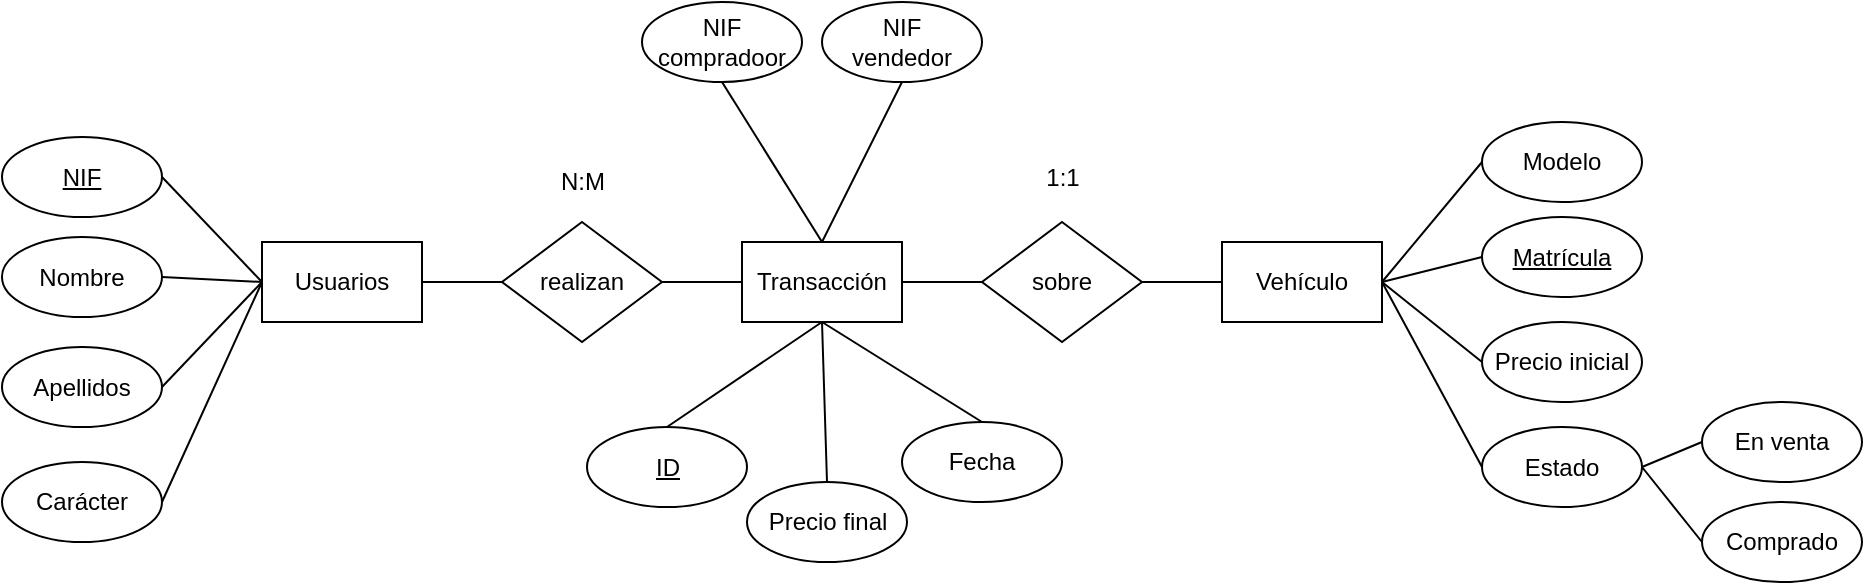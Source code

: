 <mxfile version="14.5.1" type="device"><diagram id="Z3DTnjjD06uv8cX7phn-" name="Página-1"><mxGraphModel dx="2031" dy="1163" grid="1" gridSize="10" guides="1" tooltips="1" connect="1" arrows="1" fold="1" page="1" pageScale="1" pageWidth="1300" pageHeight="1169" math="0" shadow="0"><root><mxCell id="0"/><mxCell id="1" parent="0"/><mxCell id="vLVPg5_giRhB8mAdkYZU-1" value="Usuarios" style="rounded=0;whiteSpace=wrap;html=1;" vertex="1" parent="1"><mxGeometry x="280" y="520" width="80" height="40" as="geometry"/></mxCell><mxCell id="vLVPg5_giRhB8mAdkYZU-2" value="realizan" style="rhombus;whiteSpace=wrap;html=1;" vertex="1" parent="1"><mxGeometry x="400" y="510" width="80" height="60" as="geometry"/></mxCell><mxCell id="vLVPg5_giRhB8mAdkYZU-3" value="&lt;u&gt;NIF&lt;/u&gt;" style="ellipse;whiteSpace=wrap;html=1;" vertex="1" parent="1"><mxGeometry x="150" y="467.5" width="80" height="40" as="geometry"/></mxCell><mxCell id="vLVPg5_giRhB8mAdkYZU-4" value="Nombre" style="ellipse;whiteSpace=wrap;html=1;" vertex="1" parent="1"><mxGeometry x="150" y="517.5" width="80" height="40" as="geometry"/></mxCell><mxCell id="vLVPg5_giRhB8mAdkYZU-5" value="Apellidos" style="ellipse;whiteSpace=wrap;html=1;" vertex="1" parent="1"><mxGeometry x="150" y="572.5" width="80" height="40" as="geometry"/></mxCell><mxCell id="vLVPg5_giRhB8mAdkYZU-20" value="Vehículo" style="rounded=0;whiteSpace=wrap;html=1;" vertex="1" parent="1"><mxGeometry x="760" y="520" width="80" height="40" as="geometry"/></mxCell><mxCell id="vLVPg5_giRhB8mAdkYZU-21" value="sobre" style="rhombus;whiteSpace=wrap;html=1;" vertex="1" parent="1"><mxGeometry x="640" y="510" width="80" height="60" as="geometry"/></mxCell><mxCell id="vLVPg5_giRhB8mAdkYZU-22" value="Modelo" style="ellipse;whiteSpace=wrap;html=1;" vertex="1" parent="1"><mxGeometry x="890" y="460" width="80" height="40" as="geometry"/></mxCell><mxCell id="vLVPg5_giRhB8mAdkYZU-23" value="&lt;u&gt;Matrícula&lt;/u&gt;" style="ellipse;whiteSpace=wrap;html=1;" vertex="1" parent="1"><mxGeometry x="890" y="507.5" width="80" height="40" as="geometry"/></mxCell><mxCell id="vLVPg5_giRhB8mAdkYZU-24" value="Precio inicial" style="ellipse;whiteSpace=wrap;html=1;" vertex="1" parent="1"><mxGeometry x="890" y="560" width="80" height="40" as="geometry"/></mxCell><mxCell id="vLVPg5_giRhB8mAdkYZU-25" value="Estado" style="ellipse;whiteSpace=wrap;html=1;" vertex="1" parent="1"><mxGeometry x="890" y="612.5" width="80" height="40" as="geometry"/></mxCell><mxCell id="vLVPg5_giRhB8mAdkYZU-26" value="Comprado" style="ellipse;whiteSpace=wrap;html=1;" vertex="1" parent="1"><mxGeometry x="1000" y="650" width="80" height="40" as="geometry"/></mxCell><mxCell id="vLVPg5_giRhB8mAdkYZU-27" value="En venta" style="ellipse;whiteSpace=wrap;html=1;" vertex="1" parent="1"><mxGeometry x="1000" y="600" width="80" height="40" as="geometry"/></mxCell><mxCell id="vLVPg5_giRhB8mAdkYZU-28" value="Precio final" style="ellipse;whiteSpace=wrap;html=1;" vertex="1" parent="1"><mxGeometry x="522.5" y="640" width="80" height="40" as="geometry"/></mxCell><mxCell id="vLVPg5_giRhB8mAdkYZU-29" value="Fecha" style="ellipse;whiteSpace=wrap;html=1;" vertex="1" parent="1"><mxGeometry x="600" y="610" width="80" height="40" as="geometry"/></mxCell><mxCell id="vLVPg5_giRhB8mAdkYZU-30" value="Transacción" style="rounded=0;whiteSpace=wrap;html=1;" vertex="1" parent="1"><mxGeometry x="520" y="520" width="80" height="40" as="geometry"/></mxCell><mxCell id="vLVPg5_giRhB8mAdkYZU-33" value="N:M" style="text;html=1;align=center;verticalAlign=middle;resizable=0;points=[];autosize=1;" vertex="1" parent="1"><mxGeometry x="420" y="480" width="40" height="20" as="geometry"/></mxCell><mxCell id="vLVPg5_giRhB8mAdkYZU-34" value="1:1" style="text;html=1;align=center;verticalAlign=middle;resizable=0;points=[];autosize=1;" vertex="1" parent="1"><mxGeometry x="665" y="477.5" width="30" height="20" as="geometry"/></mxCell><mxCell id="vLVPg5_giRhB8mAdkYZU-35" value="&lt;u&gt;ID&lt;/u&gt;" style="ellipse;whiteSpace=wrap;html=1;" vertex="1" parent="1"><mxGeometry x="442.5" y="612.5" width="80" height="40" as="geometry"/></mxCell><mxCell id="vLVPg5_giRhB8mAdkYZU-37" value="Carácter" style="ellipse;whiteSpace=wrap;html=1;" vertex="1" parent="1"><mxGeometry x="150" y="630" width="80" height="40" as="geometry"/></mxCell><mxCell id="vLVPg5_giRhB8mAdkYZU-38" value="NIF&lt;br&gt;vendedor" style="ellipse;whiteSpace=wrap;html=1;" vertex="1" parent="1"><mxGeometry x="560" y="400" width="80" height="40" as="geometry"/></mxCell><mxCell id="vLVPg5_giRhB8mAdkYZU-39" value="NIF compradoor" style="ellipse;whiteSpace=wrap;html=1;" vertex="1" parent="1"><mxGeometry x="470" y="400" width="80" height="40" as="geometry"/></mxCell><mxCell id="vLVPg5_giRhB8mAdkYZU-42" value="" style="endArrow=none;html=1;entryX=1;entryY=0.5;entryDx=0;entryDy=0;exitX=0;exitY=0.5;exitDx=0;exitDy=0;" edge="1" parent="1" source="vLVPg5_giRhB8mAdkYZU-1" target="vLVPg5_giRhB8mAdkYZU-3"><mxGeometry width="50" height="50" relative="1" as="geometry"><mxPoint x="310" y="680" as="sourcePoint"/><mxPoint x="360" y="630" as="targetPoint"/></mxGeometry></mxCell><mxCell id="vLVPg5_giRhB8mAdkYZU-43" value="" style="endArrow=none;html=1;entryX=0;entryY=0.5;entryDx=0;entryDy=0;exitX=1;exitY=0.5;exitDx=0;exitDy=0;" edge="1" parent="1" source="vLVPg5_giRhB8mAdkYZU-4" target="vLVPg5_giRhB8mAdkYZU-1"><mxGeometry width="50" height="50" relative="1" as="geometry"><mxPoint x="230" y="610" as="sourcePoint"/><mxPoint x="280" y="560" as="targetPoint"/></mxGeometry></mxCell><mxCell id="vLVPg5_giRhB8mAdkYZU-44" value="" style="endArrow=none;html=1;entryX=0;entryY=0.5;entryDx=0;entryDy=0;exitX=1;exitY=0.5;exitDx=0;exitDy=0;" edge="1" parent="1" source="vLVPg5_giRhB8mAdkYZU-5" target="vLVPg5_giRhB8mAdkYZU-1"><mxGeometry width="50" height="50" relative="1" as="geometry"><mxPoint x="240" y="547.5" as="sourcePoint"/><mxPoint x="290" y="550" as="targetPoint"/></mxGeometry></mxCell><mxCell id="vLVPg5_giRhB8mAdkYZU-45" value="" style="endArrow=none;html=1;entryX=0;entryY=0.5;entryDx=0;entryDy=0;exitX=1;exitY=0.5;exitDx=0;exitDy=0;" edge="1" parent="1" source="vLVPg5_giRhB8mAdkYZU-37" target="vLVPg5_giRhB8mAdkYZU-1"><mxGeometry width="50" height="50" relative="1" as="geometry"><mxPoint x="250" y="557.5" as="sourcePoint"/><mxPoint x="300" y="560" as="targetPoint"/></mxGeometry></mxCell><mxCell id="vLVPg5_giRhB8mAdkYZU-46" value="" style="endArrow=none;html=1;entryX=0;entryY=0.5;entryDx=0;entryDy=0;exitX=1;exitY=0.5;exitDx=0;exitDy=0;" edge="1" parent="1" source="vLVPg5_giRhB8mAdkYZU-1" target="vLVPg5_giRhB8mAdkYZU-2"><mxGeometry width="50" height="50" relative="1" as="geometry"><mxPoint x="260" y="567.5" as="sourcePoint"/><mxPoint x="310" y="570" as="targetPoint"/></mxGeometry></mxCell><mxCell id="vLVPg5_giRhB8mAdkYZU-47" value="" style="endArrow=none;html=1;entryX=0;entryY=0.5;entryDx=0;entryDy=0;exitX=1;exitY=0.5;exitDx=0;exitDy=0;" edge="1" parent="1" source="vLVPg5_giRhB8mAdkYZU-2" target="vLVPg5_giRhB8mAdkYZU-30"><mxGeometry width="50" height="50" relative="1" as="geometry"><mxPoint x="270" y="577.5" as="sourcePoint"/><mxPoint x="320" y="580" as="targetPoint"/></mxGeometry></mxCell><mxCell id="vLVPg5_giRhB8mAdkYZU-48" value="" style="endArrow=none;html=1;entryX=0.5;entryY=0;entryDx=0;entryDy=0;exitX=0.5;exitY=1;exitDx=0;exitDy=0;" edge="1" parent="1" source="vLVPg5_giRhB8mAdkYZU-30" target="vLVPg5_giRhB8mAdkYZU-35"><mxGeometry width="50" height="50" relative="1" as="geometry"><mxPoint x="280" y="587.5" as="sourcePoint"/><mxPoint x="330" y="590" as="targetPoint"/></mxGeometry></mxCell><mxCell id="vLVPg5_giRhB8mAdkYZU-49" value="" style="endArrow=none;html=1;entryX=0.5;entryY=1;entryDx=0;entryDy=0;exitX=0.5;exitY=0;exitDx=0;exitDy=0;" edge="1" parent="1" source="vLVPg5_giRhB8mAdkYZU-28" target="vLVPg5_giRhB8mAdkYZU-30"><mxGeometry width="50" height="50" relative="1" as="geometry"><mxPoint x="290" y="597.5" as="sourcePoint"/><mxPoint x="340" y="600" as="targetPoint"/></mxGeometry></mxCell><mxCell id="vLVPg5_giRhB8mAdkYZU-50" value="" style="endArrow=none;html=1;entryX=0.5;entryY=1;entryDx=0;entryDy=0;exitX=0.5;exitY=0;exitDx=0;exitDy=0;" edge="1" parent="1" source="vLVPg5_giRhB8mAdkYZU-29" target="vLVPg5_giRhB8mAdkYZU-30"><mxGeometry width="50" height="50" relative="1" as="geometry"><mxPoint x="572.5" y="650" as="sourcePoint"/><mxPoint x="570" y="570" as="targetPoint"/></mxGeometry></mxCell><mxCell id="vLVPg5_giRhB8mAdkYZU-51" value="" style="endArrow=none;html=1;entryX=1;entryY=0.5;entryDx=0;entryDy=0;exitX=0;exitY=0.5;exitDx=0;exitDy=0;" edge="1" parent="1" source="vLVPg5_giRhB8mAdkYZU-21" target="vLVPg5_giRhB8mAdkYZU-30"><mxGeometry width="50" height="50" relative="1" as="geometry"><mxPoint x="582.5" y="660" as="sourcePoint"/><mxPoint x="580" y="580" as="targetPoint"/></mxGeometry></mxCell><mxCell id="vLVPg5_giRhB8mAdkYZU-52" value="" style="endArrow=none;html=1;entryX=0;entryY=0.5;entryDx=0;entryDy=0;exitX=1;exitY=0.5;exitDx=0;exitDy=0;" edge="1" parent="1" source="vLVPg5_giRhB8mAdkYZU-21" target="vLVPg5_giRhB8mAdkYZU-20"><mxGeometry width="50" height="50" relative="1" as="geometry"><mxPoint x="650" y="552.5" as="sourcePoint"/><mxPoint x="610" y="550" as="targetPoint"/></mxGeometry></mxCell><mxCell id="vLVPg5_giRhB8mAdkYZU-53" value="" style="endArrow=none;html=1;entryX=1;entryY=0.5;entryDx=0;entryDy=0;exitX=0;exitY=0.5;exitDx=0;exitDy=0;" edge="1" parent="1" source="vLVPg5_giRhB8mAdkYZU-22" target="vLVPg5_giRhB8mAdkYZU-20"><mxGeometry width="50" height="50" relative="1" as="geometry"><mxPoint x="730" y="550" as="sourcePoint"/><mxPoint x="770" y="550" as="targetPoint"/></mxGeometry></mxCell><mxCell id="vLVPg5_giRhB8mAdkYZU-54" value="" style="endArrow=none;html=1;entryX=0;entryY=0.5;entryDx=0;entryDy=0;exitX=1;exitY=0.5;exitDx=0;exitDy=0;" edge="1" parent="1" source="vLVPg5_giRhB8mAdkYZU-20" target="vLVPg5_giRhB8mAdkYZU-23"><mxGeometry width="50" height="50" relative="1" as="geometry"><mxPoint x="900" y="490" as="sourcePoint"/><mxPoint x="850" y="550" as="targetPoint"/></mxGeometry></mxCell><mxCell id="vLVPg5_giRhB8mAdkYZU-55" value="" style="endArrow=none;html=1;entryX=1;entryY=0.5;entryDx=0;entryDy=0;exitX=0;exitY=0.5;exitDx=0;exitDy=0;" edge="1" parent="1" source="vLVPg5_giRhB8mAdkYZU-24" target="vLVPg5_giRhB8mAdkYZU-20"><mxGeometry width="50" height="50" relative="1" as="geometry"><mxPoint x="910" y="500" as="sourcePoint"/><mxPoint x="860" y="560" as="targetPoint"/></mxGeometry></mxCell><mxCell id="vLVPg5_giRhB8mAdkYZU-56" value="" style="endArrow=none;html=1;entryX=1;entryY=0.5;entryDx=0;entryDy=0;exitX=0;exitY=0.5;exitDx=0;exitDy=0;" edge="1" parent="1" source="vLVPg5_giRhB8mAdkYZU-25" target="vLVPg5_giRhB8mAdkYZU-20"><mxGeometry width="50" height="50" relative="1" as="geometry"><mxPoint x="920" y="510" as="sourcePoint"/><mxPoint x="870" y="570" as="targetPoint"/></mxGeometry></mxCell><mxCell id="vLVPg5_giRhB8mAdkYZU-57" value="" style="endArrow=none;html=1;entryX=1;entryY=0.5;entryDx=0;entryDy=0;exitX=0;exitY=0.5;exitDx=0;exitDy=0;" edge="1" parent="1" source="vLVPg5_giRhB8mAdkYZU-27" target="vLVPg5_giRhB8mAdkYZU-25"><mxGeometry width="50" height="50" relative="1" as="geometry"><mxPoint x="930" y="520" as="sourcePoint"/><mxPoint x="880" y="580" as="targetPoint"/></mxGeometry></mxCell><mxCell id="vLVPg5_giRhB8mAdkYZU-58" value="" style="endArrow=none;html=1;entryX=1;entryY=0.5;entryDx=0;entryDy=0;exitX=0;exitY=0.5;exitDx=0;exitDy=0;" edge="1" parent="1" source="vLVPg5_giRhB8mAdkYZU-26" target="vLVPg5_giRhB8mAdkYZU-25"><mxGeometry width="50" height="50" relative="1" as="geometry"><mxPoint x="940" y="530" as="sourcePoint"/><mxPoint x="890" y="590" as="targetPoint"/></mxGeometry></mxCell><mxCell id="vLVPg5_giRhB8mAdkYZU-59" value="" style="endArrow=none;html=1;entryX=0.5;entryY=1;entryDx=0;entryDy=0;exitX=0.5;exitY=0;exitDx=0;exitDy=0;" edge="1" parent="1" source="vLVPg5_giRhB8mAdkYZU-30" target="vLVPg5_giRhB8mAdkYZU-39"><mxGeometry width="50" height="50" relative="1" as="geometry"><mxPoint x="530" y="510" as="sourcePoint"/><mxPoint x="580" y="460" as="targetPoint"/></mxGeometry></mxCell><mxCell id="vLVPg5_giRhB8mAdkYZU-60" value="" style="endArrow=none;html=1;exitX=0.5;exitY=0;exitDx=0;exitDy=0;entryX=0.5;entryY=1;entryDx=0;entryDy=0;" edge="1" parent="1" source="vLVPg5_giRhB8mAdkYZU-30" target="vLVPg5_giRhB8mAdkYZU-38"><mxGeometry width="50" height="50" relative="1" as="geometry"><mxPoint x="570" y="530" as="sourcePoint"/><mxPoint x="590" y="460" as="targetPoint"/></mxGeometry></mxCell></root></mxGraphModel></diagram></mxfile>